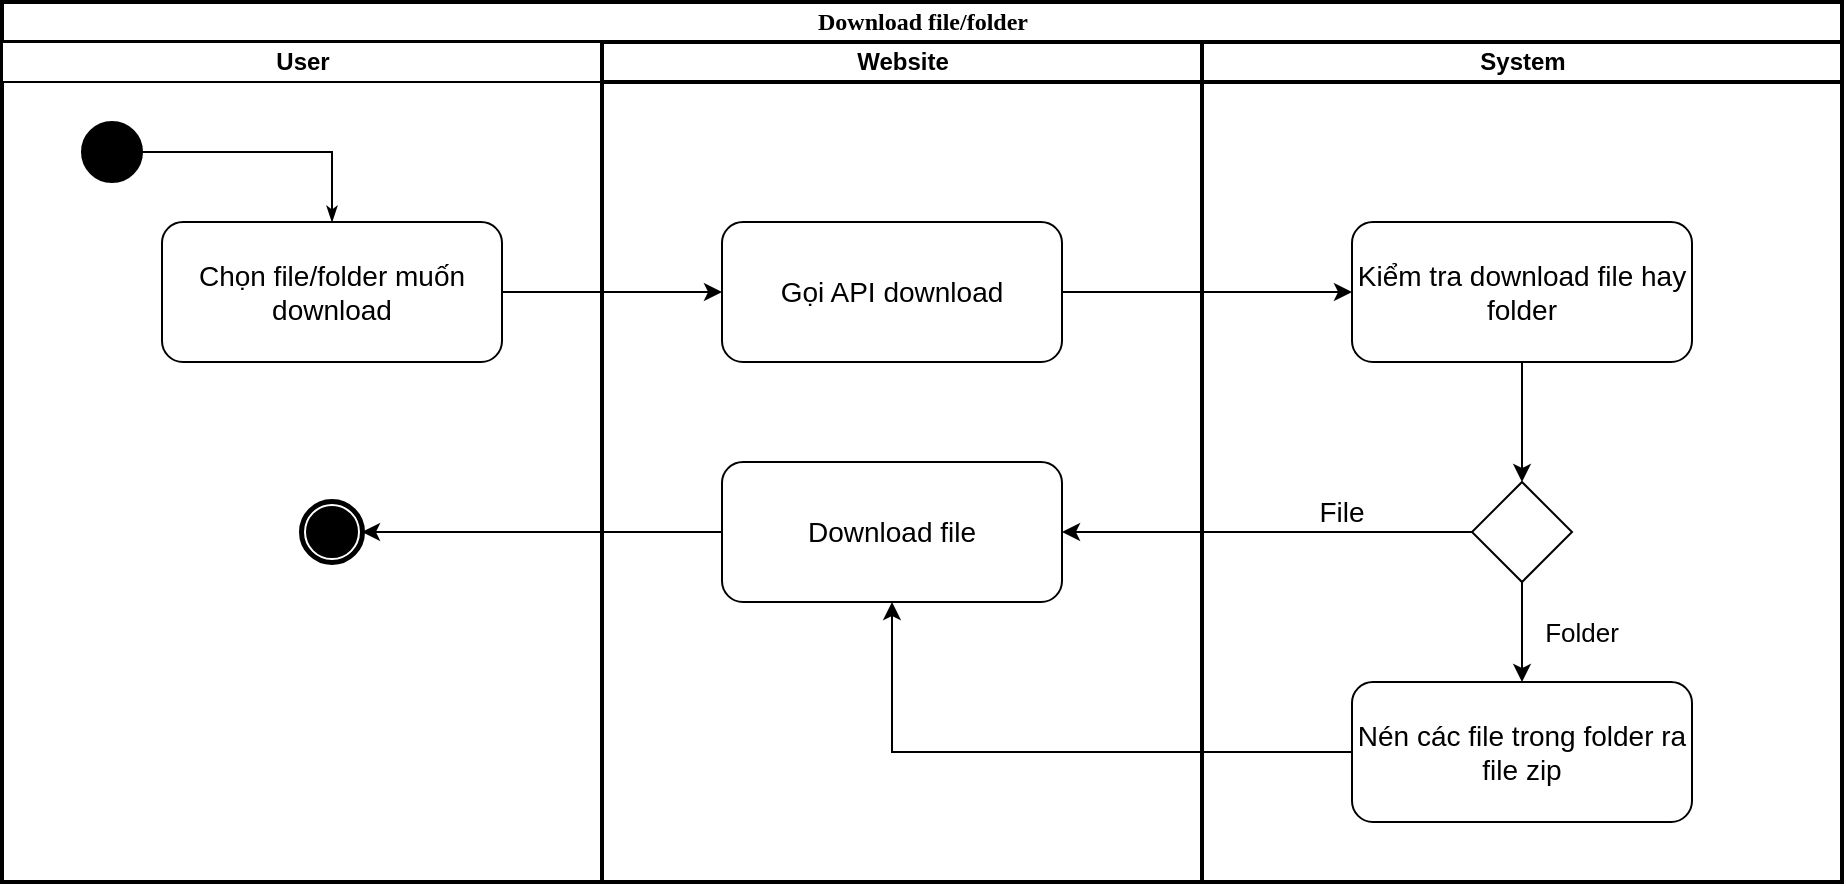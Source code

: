 <mxfile version="20.7.4" type="device"><diagram id="prN-O3Ba_PVa4mJclw1z" name="Page-1"><mxGraphModel dx="1184" dy="688" grid="1" gridSize="10" guides="1" tooltips="1" connect="1" arrows="1" fold="1" page="1" pageScale="1" pageWidth="827" pageHeight="1169" math="0" shadow="0"><root><mxCell id="0"/><mxCell id="1" parent="0"/><mxCell id="8YBLCpJ660hkLSAgPJHa-1" value="Download file/folder" style="swimlane;html=1;childLayout=stackLayout;startSize=20;rounded=0;shadow=0;comic=0;labelBackgroundColor=none;strokeWidth=2;fontFamily=Verdana;fontSize=12;align=center;" vertex="1" parent="1"><mxGeometry x="80" y="70" width="920" height="440" as="geometry"/></mxCell><mxCell id="8YBLCpJ660hkLSAgPJHa-2" value="User" style="swimlane;html=1;startSize=20;" vertex="1" parent="8YBLCpJ660hkLSAgPJHa-1"><mxGeometry y="20" width="300" height="420" as="geometry"/></mxCell><mxCell id="8YBLCpJ660hkLSAgPJHa-3" value="" style="ellipse;whiteSpace=wrap;html=1;rounded=0;shadow=0;comic=0;labelBackgroundColor=none;strokeWidth=1;fillColor=#000000;fontFamily=Verdana;fontSize=12;align=center;" vertex="1" parent="8YBLCpJ660hkLSAgPJHa-2"><mxGeometry x="40" y="40" width="30" height="30" as="geometry"/></mxCell><mxCell id="8YBLCpJ660hkLSAgPJHa-4" value="&lt;font style=&quot;font-size: 14px;&quot;&gt;Chọn file/folder muốn download&lt;br style=&quot;font-size: 14px;&quot;&gt;&lt;/font&gt;" style="rounded=1;whiteSpace=wrap;html=1;fontSize=14;" vertex="1" parent="8YBLCpJ660hkLSAgPJHa-2"><mxGeometry x="80" y="90" width="170" height="70" as="geometry"/></mxCell><mxCell id="8YBLCpJ660hkLSAgPJHa-8" style="edgeStyle=orthogonalEdgeStyle;rounded=0;html=1;labelBackgroundColor=none;startArrow=none;startFill=0;startSize=5;endArrow=classicThin;endFill=1;endSize=5;jettySize=auto;orthogonalLoop=1;strokeWidth=1;fontFamily=Verdana;fontSize=12;entryX=0.5;entryY=0;entryDx=0;entryDy=0;" edge="1" parent="8YBLCpJ660hkLSAgPJHa-2" source="8YBLCpJ660hkLSAgPJHa-3" target="8YBLCpJ660hkLSAgPJHa-4"><mxGeometry relative="1" as="geometry"><mxPoint x="240" y="110" as="targetPoint"/></mxGeometry></mxCell><mxCell id="8YBLCpJ660hkLSAgPJHa-23" value="" style="shape=mxgraph.bpmn.shape;html=1;verticalLabelPosition=bottom;labelBackgroundColor=#ffffff;verticalAlign=top;perimeter=ellipsePerimeter;outline=end;symbol=terminate;rounded=0;shadow=0;comic=0;strokeWidth=1;fontFamily=Verdana;fontSize=12;align=center;" vertex="1" parent="8YBLCpJ660hkLSAgPJHa-2"><mxGeometry x="150" y="230" width="30" height="30" as="geometry"/></mxCell><mxCell id="8YBLCpJ660hkLSAgPJHa-9" value="" style="edgeStyle=orthogonalEdgeStyle;rounded=0;orthogonalLoop=1;jettySize=auto;html=1;fontSize=12;" edge="1" parent="8YBLCpJ660hkLSAgPJHa-1" source="8YBLCpJ660hkLSAgPJHa-4" target="8YBLCpJ660hkLSAgPJHa-15"><mxGeometry relative="1" as="geometry"/></mxCell><mxCell id="8YBLCpJ660hkLSAgPJHa-14" value="Website" style="swimlane;html=1;startSize=20;strokeWidth=2;" vertex="1" parent="8YBLCpJ660hkLSAgPJHa-1"><mxGeometry x="300" y="20" width="300" height="420" as="geometry"/></mxCell><mxCell id="8YBLCpJ660hkLSAgPJHa-15" value="Gọi API download" style="rounded=1;whiteSpace=wrap;html=1;fontSize=14;" vertex="1" parent="8YBLCpJ660hkLSAgPJHa-14"><mxGeometry x="60" y="90" width="170" height="70" as="geometry"/></mxCell><mxCell id="8YBLCpJ660hkLSAgPJHa-50" value="Download file" style="rounded=1;whiteSpace=wrap;html=1;fontSize=14;" vertex="1" parent="8YBLCpJ660hkLSAgPJHa-14"><mxGeometry x="60" y="210" width="170" height="70" as="geometry"/></mxCell><mxCell id="8YBLCpJ660hkLSAgPJHa-25" value="System" style="swimlane;html=1;startSize=20;strokeWidth=2;" vertex="1" parent="8YBLCpJ660hkLSAgPJHa-1"><mxGeometry x="600" y="20" width="320" height="420" as="geometry"/></mxCell><mxCell id="8YBLCpJ660hkLSAgPJHa-40" value="Kiểm tra download file hay folder" style="rounded=1;whiteSpace=wrap;html=1;fontSize=14;" vertex="1" parent="8YBLCpJ660hkLSAgPJHa-25"><mxGeometry x="75" y="90" width="170" height="70" as="geometry"/></mxCell><mxCell id="8YBLCpJ660hkLSAgPJHa-44" value="Nén các file trong folder ra file zip" style="rounded=1;whiteSpace=wrap;html=1;fontSize=14;" vertex="1" parent="8YBLCpJ660hkLSAgPJHa-25"><mxGeometry x="75" y="320" width="170" height="70" as="geometry"/></mxCell><mxCell id="8YBLCpJ660hkLSAgPJHa-45" value="" style="rhombus;whiteSpace=wrap;html=1;fontSize=12;" vertex="1" parent="8YBLCpJ660hkLSAgPJHa-25"><mxGeometry x="135" y="220" width="50" height="50" as="geometry"/></mxCell><mxCell id="8YBLCpJ660hkLSAgPJHa-46" value="" style="edgeStyle=orthogonalEdgeStyle;rounded=0;orthogonalLoop=1;jettySize=auto;html=1;fontSize=12;exitX=0.5;exitY=1;exitDx=0;exitDy=0;entryX=0.5;entryY=0;entryDx=0;entryDy=0;" edge="1" parent="8YBLCpJ660hkLSAgPJHa-25" source="8YBLCpJ660hkLSAgPJHa-40" target="8YBLCpJ660hkLSAgPJHa-45"><mxGeometry relative="1" as="geometry"><mxPoint x="-60" y="135" as="sourcePoint"/><mxPoint x="85" y="135" as="targetPoint"/></mxGeometry></mxCell><mxCell id="8YBLCpJ660hkLSAgPJHa-47" value="" style="edgeStyle=orthogonalEdgeStyle;rounded=0;orthogonalLoop=1;jettySize=auto;html=1;fontSize=12;exitX=0.5;exitY=1;exitDx=0;exitDy=0;entryX=0.5;entryY=0;entryDx=0;entryDy=0;" edge="1" parent="8YBLCpJ660hkLSAgPJHa-25" source="8YBLCpJ660hkLSAgPJHa-45" target="8YBLCpJ660hkLSAgPJHa-44"><mxGeometry relative="1" as="geometry"><mxPoint x="170" y="170" as="sourcePoint"/><mxPoint x="170" y="220" as="targetPoint"/></mxGeometry></mxCell><mxCell id="8YBLCpJ660hkLSAgPJHa-48" value="Folder" style="text;html=1;strokeColor=none;fillColor=none;align=center;verticalAlign=middle;whiteSpace=wrap;rounded=0;fontSize=13;" vertex="1" parent="8YBLCpJ660hkLSAgPJHa-25"><mxGeometry x="160" y="280" width="60" height="30" as="geometry"/></mxCell><mxCell id="8YBLCpJ660hkLSAgPJHa-51" value="File" style="text;html=1;strokeColor=none;fillColor=none;align=center;verticalAlign=middle;whiteSpace=wrap;rounded=0;fontSize=14;" vertex="1" parent="8YBLCpJ660hkLSAgPJHa-25"><mxGeometry x="40" y="220" width="60" height="30" as="geometry"/></mxCell><mxCell id="8YBLCpJ660hkLSAgPJHa-42" value="" style="edgeStyle=orthogonalEdgeStyle;rounded=0;orthogonalLoop=1;jettySize=auto;html=1;fontSize=12;exitX=1;exitY=0.5;exitDx=0;exitDy=0;entryX=0;entryY=0.5;entryDx=0;entryDy=0;" edge="1" parent="8YBLCpJ660hkLSAgPJHa-1" source="8YBLCpJ660hkLSAgPJHa-15" target="8YBLCpJ660hkLSAgPJHa-40"><mxGeometry relative="1" as="geometry"><mxPoint x="260.0" y="155" as="sourcePoint"/><mxPoint x="370.0" y="155" as="targetPoint"/></mxGeometry></mxCell><mxCell id="8YBLCpJ660hkLSAgPJHa-49" value="" style="edgeStyle=orthogonalEdgeStyle;rounded=0;orthogonalLoop=1;jettySize=auto;html=1;fontSize=12;exitX=0;exitY=0.5;exitDx=0;exitDy=0;entryX=1;entryY=0.5;entryDx=0;entryDy=0;" edge="1" parent="8YBLCpJ660hkLSAgPJHa-1" source="8YBLCpJ660hkLSAgPJHa-45" target="8YBLCpJ660hkLSAgPJHa-50"><mxGeometry relative="1" as="geometry"><mxPoint x="770" y="190" as="sourcePoint"/><mxPoint x="540" y="265" as="targetPoint"/></mxGeometry></mxCell><mxCell id="8YBLCpJ660hkLSAgPJHa-52" value="" style="edgeStyle=orthogonalEdgeStyle;rounded=0;orthogonalLoop=1;jettySize=auto;html=1;fontSize=12;exitX=0;exitY=0.5;exitDx=0;exitDy=0;entryX=0.5;entryY=1;entryDx=0;entryDy=0;" edge="1" parent="8YBLCpJ660hkLSAgPJHa-1" source="8YBLCpJ660hkLSAgPJHa-44" target="8YBLCpJ660hkLSAgPJHa-50"><mxGeometry relative="1" as="geometry"><mxPoint x="745" y="275" as="sourcePoint"/><mxPoint x="540" y="275" as="targetPoint"/></mxGeometry></mxCell><mxCell id="8YBLCpJ660hkLSAgPJHa-53" value="" style="edgeStyle=orthogonalEdgeStyle;rounded=0;orthogonalLoop=1;jettySize=auto;html=1;fontSize=12;exitX=0;exitY=0.5;exitDx=0;exitDy=0;entryX=1;entryY=0.5;entryDx=0;entryDy=0;" edge="1" parent="8YBLCpJ660hkLSAgPJHa-1" source="8YBLCpJ660hkLSAgPJHa-50" target="8YBLCpJ660hkLSAgPJHa-23"><mxGeometry relative="1" as="geometry"><mxPoint x="745" y="275" as="sourcePoint"/><mxPoint x="540" y="275" as="targetPoint"/></mxGeometry></mxCell></root></mxGraphModel></diagram></mxfile>